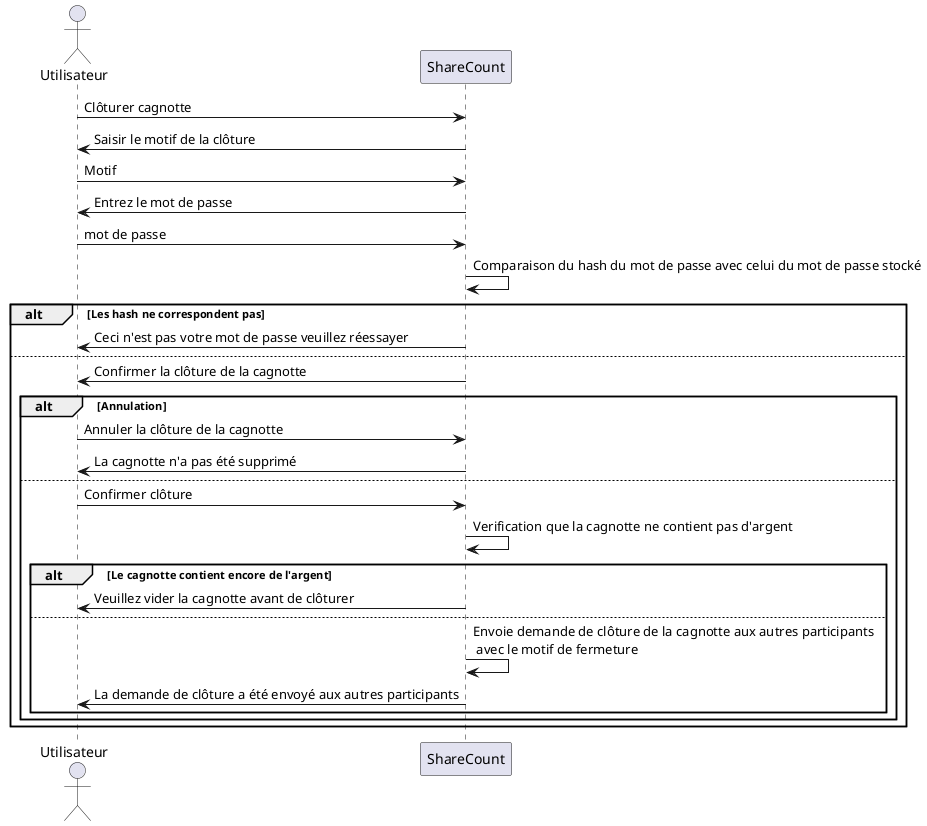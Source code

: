 @startuml  Clôturer une cagnotte

actor Utilisateur as user
participant ShareCount as sc

' Les compte déjà clôturés ne peuvent pas être sélectionné
user 	-> sc 		: Clôturer cagnotte
user 	<- sc 		: Saisir le motif de la clôture
user 	-> sc 	: Motif
user 	<- 	sc : Entrez le mot de passe
user 	-> 	sc : mot de passe
sc 	->	sc : Comparaison du hash du mot de passe avec celui du mot de passe stocké
alt Les hash ne correspondent pas
user 	<- 	sc : Ceci n'est pas votre mot de passe veuillez réessayer
else
user 	<- 	sc	: Confirmer la clôture de la cagnotte
alt Annulation
user -> sc : Annuler la clôture de la cagnotte
sc -> user : La cagnotte n'a pas été supprimé
else
user -> sc 			: Confirmer clôture
sc -> sc 				: Verification que la cagnotte ne contient pas d'argent
alt Le cagnotte contient encore de l'argent
user 	<- sc 		: Veuillez vider la cagnotte avant de clôturer
else
sc -> sc 				: Envoie demande de clôture de la cagnotte aux autres participants\n avec le motif de fermeture
user 	<- sc 		: La demande de clôture a été envoyé aux autres participants
end
end
end
@enduml
